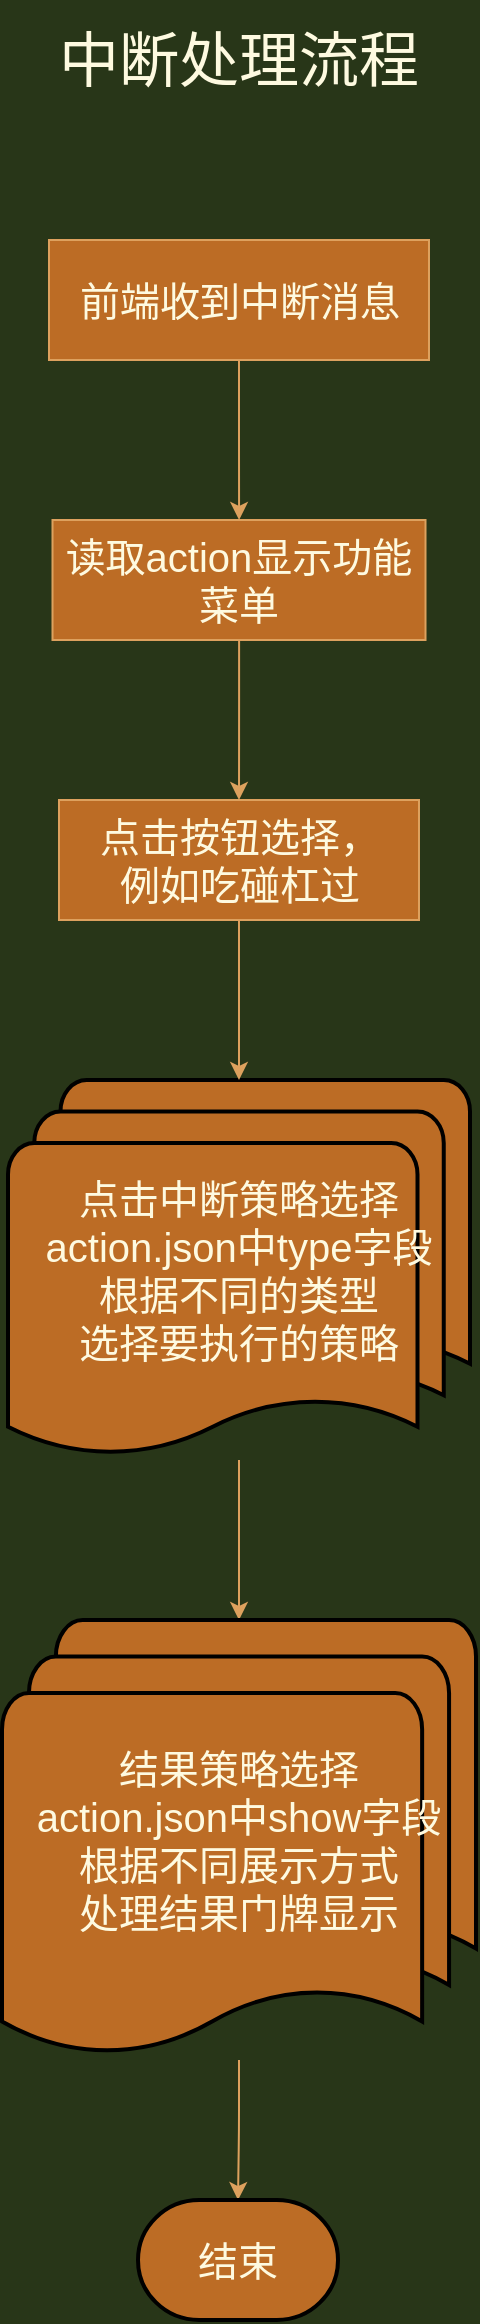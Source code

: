 <mxfile version="14.1.9" type="github">
  <diagram id="C5RBs43oDa-KdzZeNtuy" name="Page-1">
    <mxGraphModel dx="2066" dy="2431" grid="1" gridSize="10" guides="1" tooltips="1" connect="1" arrows="1" fold="1" page="1" pageScale="1" pageWidth="1300" pageHeight="1300" background="#283618" math="0" shadow="0">
      <root>
        <mxCell id="WIyWlLk6GJQsqaUBKTNV-0" />
        <mxCell id="WIyWlLk6GJQsqaUBKTNV-1" parent="WIyWlLk6GJQsqaUBKTNV-0" />
        <mxCell id="OpRhZhjNAaHMoUiv7lPD-2" value="" style="edgeStyle=orthogonalEdgeStyle;curved=0;rounded=1;sketch=0;orthogonalLoop=1;jettySize=auto;html=1;strokeColor=#DDA15E;fillColor=#BC6C25;fontColor=#FEFAE0;fontSize=20;" edge="1" parent="WIyWlLk6GJQsqaUBKTNV-1" source="OpRhZhjNAaHMoUiv7lPD-0" target="OpRhZhjNAaHMoUiv7lPD-1">
          <mxGeometry relative="1" as="geometry" />
        </mxCell>
        <mxCell id="OpRhZhjNAaHMoUiv7lPD-0" value="前端收到中断消息" style="rounded=0;whiteSpace=wrap;html=1;sketch=0;strokeColor=#DDA15E;fillColor=#BC6C25;fontColor=#FEFAE0;fontSize=20;" vertex="1" parent="WIyWlLk6GJQsqaUBKTNV-1">
          <mxGeometry x="555.5" y="-20" width="190" height="60" as="geometry" />
        </mxCell>
        <mxCell id="OpRhZhjNAaHMoUiv7lPD-7" value="" style="edgeStyle=orthogonalEdgeStyle;curved=0;rounded=1;sketch=0;orthogonalLoop=1;jettySize=auto;html=1;strokeColor=#DDA15E;fillColor=#BC6C25;fontColor=#FEFAE0;fontSize=20;" edge="1" parent="WIyWlLk6GJQsqaUBKTNV-1" source="OpRhZhjNAaHMoUiv7lPD-1" target="OpRhZhjNAaHMoUiv7lPD-6">
          <mxGeometry relative="1" as="geometry" />
        </mxCell>
        <mxCell id="OpRhZhjNAaHMoUiv7lPD-1" value="读取action显示功能菜单" style="rounded=0;whiteSpace=wrap;html=1;sketch=0;strokeColor=#DDA15E;fillColor=#BC6C25;fontColor=#FEFAE0;fontSize=20;" vertex="1" parent="WIyWlLk6GJQsqaUBKTNV-1">
          <mxGeometry x="557.25" y="120" width="186.5" height="60" as="geometry" />
        </mxCell>
        <mxCell id="OpRhZhjNAaHMoUiv7lPD-17" value="" style="edgeStyle=orthogonalEdgeStyle;curved=0;rounded=1;sketch=0;orthogonalLoop=1;jettySize=auto;html=1;strokeColor=#DDA15E;fillColor=#BC6C25;fontSize=20;fontColor=#FEFAE0;" edge="1" parent="WIyWlLk6GJQsqaUBKTNV-1" source="OpRhZhjNAaHMoUiv7lPD-5" target="OpRhZhjNAaHMoUiv7lPD-16">
          <mxGeometry relative="1" as="geometry" />
        </mxCell>
        <mxCell id="OpRhZhjNAaHMoUiv7lPD-5" value="点击中断策略选择&lt;br&gt;action.json中type字段&lt;br style=&quot;font-size: 20px&quot;&gt;根据不同的类型&lt;br&gt;选择要执行的策略" style="strokeWidth=2;html=1;shape=mxgraph.flowchart.multi-document;whiteSpace=wrap;rounded=0;sketch=0;fillColor=#BC6C25;fontColor=#FEFAE0;fontSize=20;" vertex="1" parent="WIyWlLk6GJQsqaUBKTNV-1">
          <mxGeometry x="535" y="400" width="231" height="190" as="geometry" />
        </mxCell>
        <mxCell id="OpRhZhjNAaHMoUiv7lPD-8" value="" style="edgeStyle=orthogonalEdgeStyle;curved=0;rounded=1;sketch=0;orthogonalLoop=1;jettySize=auto;html=1;strokeColor=#DDA15E;fillColor=#BC6C25;fontColor=#FEFAE0;fontSize=20;" edge="1" parent="WIyWlLk6GJQsqaUBKTNV-1" source="OpRhZhjNAaHMoUiv7lPD-6" target="OpRhZhjNAaHMoUiv7lPD-5">
          <mxGeometry relative="1" as="geometry" />
        </mxCell>
        <mxCell id="OpRhZhjNAaHMoUiv7lPD-6" value="点击按钮选择，&lt;br&gt;例如吃碰杠过" style="rounded=0;whiteSpace=wrap;html=1;sketch=0;strokeColor=#DDA15E;fillColor=#BC6C25;fontColor=#FEFAE0;fontSize=20;" vertex="1" parent="WIyWlLk6GJQsqaUBKTNV-1">
          <mxGeometry x="560.5" y="260" width="180" height="60" as="geometry" />
        </mxCell>
        <mxCell id="OpRhZhjNAaHMoUiv7lPD-12" value="&lt;font style=&quot;font-size: 30px&quot;&gt;中断处理流程&lt;/font&gt;" style="text;html=1;strokeColor=none;fillColor=none;align=center;verticalAlign=middle;whiteSpace=wrap;rounded=0;sketch=0;fontSize=20;fontColor=#FEFAE0;" vertex="1" parent="WIyWlLk6GJQsqaUBKTNV-1">
          <mxGeometry x="538.25" y="-140" width="224.5" height="60" as="geometry" />
        </mxCell>
        <mxCell id="OpRhZhjNAaHMoUiv7lPD-19" value="" style="edgeStyle=orthogonalEdgeStyle;curved=0;rounded=1;sketch=0;orthogonalLoop=1;jettySize=auto;html=1;strokeColor=#DDA15E;fillColor=#BC6C25;fontSize=20;fontColor=#FEFAE0;" edge="1" parent="WIyWlLk6GJQsqaUBKTNV-1" source="OpRhZhjNAaHMoUiv7lPD-16" target="OpRhZhjNAaHMoUiv7lPD-18">
          <mxGeometry relative="1" as="geometry" />
        </mxCell>
        <mxCell id="OpRhZhjNAaHMoUiv7lPD-16" value="结果策略选择&lt;br&gt;action.json中show字段&lt;br style=&quot;font-size: 20px&quot;&gt;根据不同展示方式&lt;br&gt;处理结果门牌显示" style="strokeWidth=2;html=1;shape=mxgraph.flowchart.multi-document;whiteSpace=wrap;rounded=0;sketch=0;fillColor=#BC6C25;fontColor=#FEFAE0;fontSize=20;" vertex="1" parent="WIyWlLk6GJQsqaUBKTNV-1">
          <mxGeometry x="532" y="670" width="237" height="220" as="geometry" />
        </mxCell>
        <mxCell id="OpRhZhjNAaHMoUiv7lPD-18" value="结束" style="strokeWidth=2;html=1;shape=mxgraph.flowchart.terminator;whiteSpace=wrap;rounded=0;sketch=0;fillColor=#BC6C25;fontSize=20;fontColor=#FEFAE0;" vertex="1" parent="WIyWlLk6GJQsqaUBKTNV-1">
          <mxGeometry x="600" y="960" width="100" height="60" as="geometry" />
        </mxCell>
      </root>
    </mxGraphModel>
  </diagram>
</mxfile>
